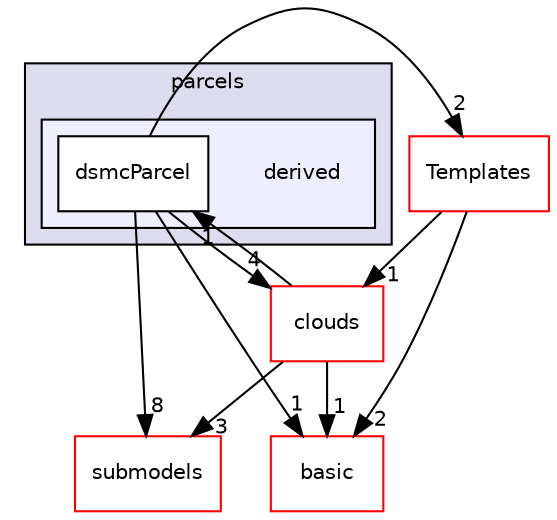 digraph "src/lagrangian/DSMC/parcels/derived" {
  bgcolor=transparent;
  compound=true
  node [ fontsize="10", fontname="Helvetica"];
  edge [ labelfontsize="10", labelfontname="Helvetica"];
  subgraph clusterdir_d20ce37f40ae4228b7a50453b523c7b7 {
    graph [ bgcolor="#ddddee", pencolor="black", label="parcels" fontname="Helvetica", fontsize="10", URL="dir_d20ce37f40ae4228b7a50453b523c7b7.html"]
  subgraph clusterdir_9b06a279594d8fc36c0da5a247738f32 {
    graph [ bgcolor="#eeeeff", pencolor="black", label="" URL="dir_9b06a279594d8fc36c0da5a247738f32.html"];
    dir_9b06a279594d8fc36c0da5a247738f32 [shape=plaintext label="derived"];
    dir_beaa7a13059321881390a42ab6d28970 [shape=box label="dsmcParcel" color="black" fillcolor="white" style="filled" URL="dir_beaa7a13059321881390a42ab6d28970.html"];
  }
  }
  dir_de5f31afe365503963d19e52cad41751 [shape=box label="clouds" color="red" URL="dir_de5f31afe365503963d19e52cad41751.html"];
  dir_aa5533d18bfe518db8350fc74caf402d [shape=box label="submodels" color="red" URL="dir_aa5533d18bfe518db8350fc74caf402d.html"];
  dir_9e9d7c75f0f40510bef4c9b3ed75740b [shape=box label="Templates" color="red" URL="dir_9e9d7c75f0f40510bef4c9b3ed75740b.html"];
  dir_584e0ab0901b4327f36f4285cac7f2f8 [shape=box label="basic" color="red" URL="dir_584e0ab0901b4327f36f4285cac7f2f8.html"];
  dir_beaa7a13059321881390a42ab6d28970->dir_de5f31afe365503963d19e52cad41751 [headlabel="4", labeldistance=1.5 headhref="dir_001445_001436.html"];
  dir_beaa7a13059321881390a42ab6d28970->dir_aa5533d18bfe518db8350fc74caf402d [headlabel="8", labeldistance=1.5 headhref="dir_001445_001448.html"];
  dir_beaa7a13059321881390a42ab6d28970->dir_9e9d7c75f0f40510bef4c9b3ed75740b [headlabel="2", labeldistance=1.5 headhref="dir_001445_001446.html"];
  dir_beaa7a13059321881390a42ab6d28970->dir_584e0ab0901b4327f36f4285cac7f2f8 [headlabel="1", labeldistance=1.5 headhref="dir_001445_001398.html"];
  dir_de5f31afe365503963d19e52cad41751->dir_beaa7a13059321881390a42ab6d28970 [headlabel="1", labeldistance=1.5 headhref="dir_001436_001445.html"];
  dir_de5f31afe365503963d19e52cad41751->dir_aa5533d18bfe518db8350fc74caf402d [headlabel="3", labeldistance=1.5 headhref="dir_001436_001448.html"];
  dir_de5f31afe365503963d19e52cad41751->dir_584e0ab0901b4327f36f4285cac7f2f8 [headlabel="1", labeldistance=1.5 headhref="dir_001436_001398.html"];
  dir_9e9d7c75f0f40510bef4c9b3ed75740b->dir_de5f31afe365503963d19e52cad41751 [headlabel="1", labeldistance=1.5 headhref="dir_001446_001436.html"];
  dir_9e9d7c75f0f40510bef4c9b3ed75740b->dir_584e0ab0901b4327f36f4285cac7f2f8 [headlabel="2", labeldistance=1.5 headhref="dir_001446_001398.html"];
}

